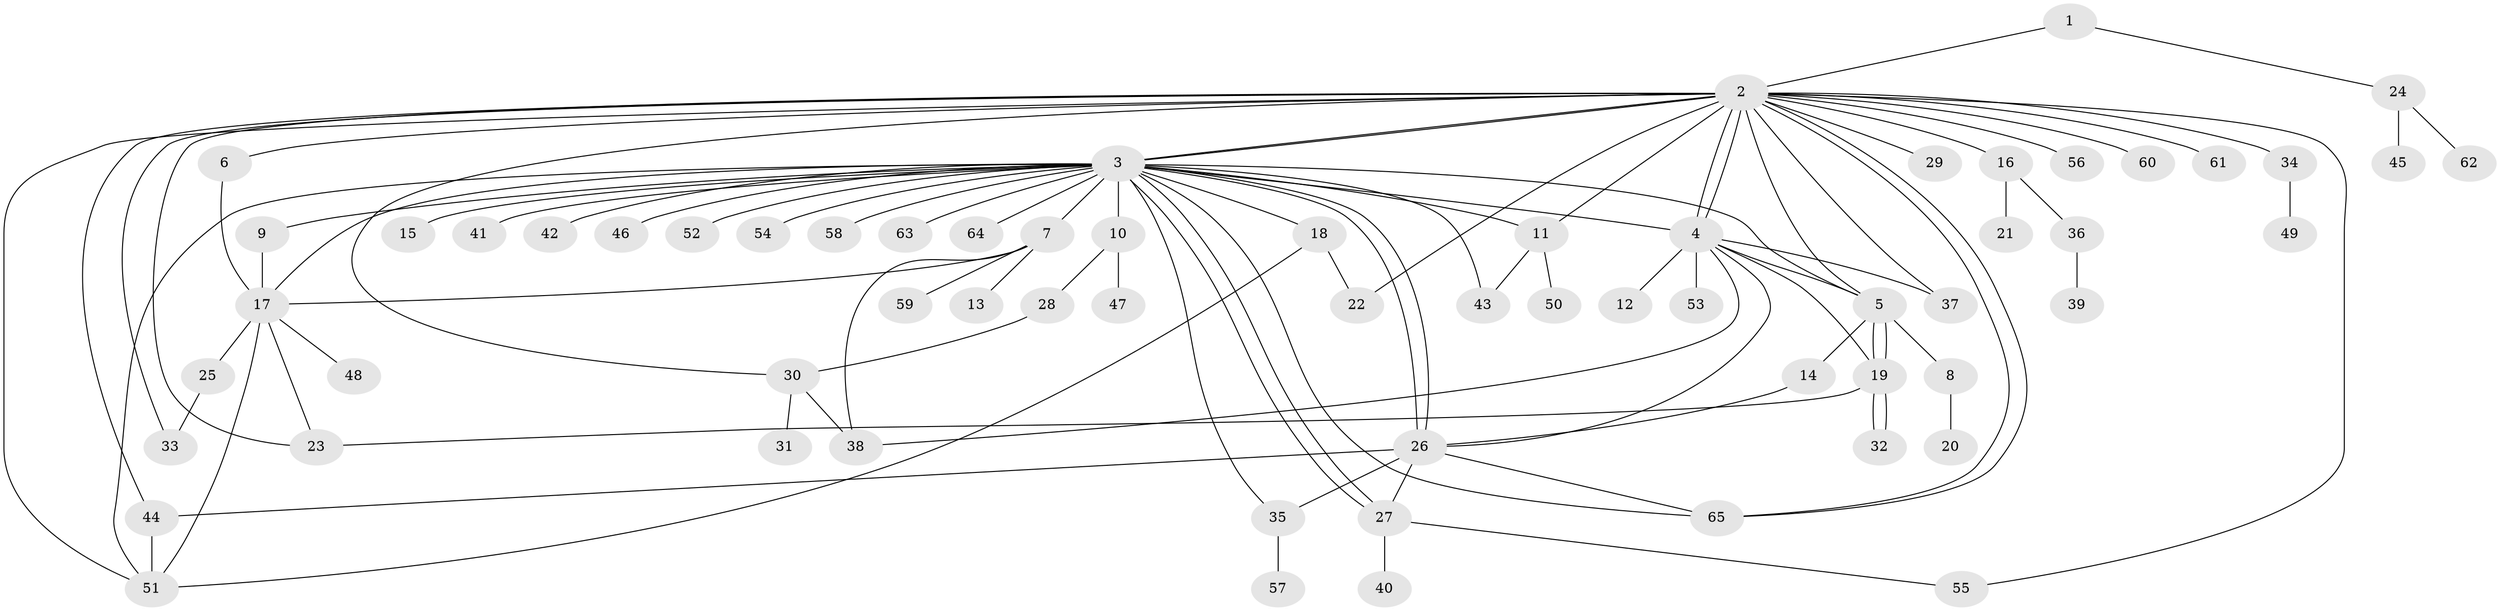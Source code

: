 // coarse degree distribution, {4: 0.05, 5: 0.1, 1: 0.55, 14: 0.05, 2: 0.1, 3: 0.05, 10: 0.05, 6: 0.05}
// Generated by graph-tools (version 1.1) at 2025/36/03/04/25 23:36:51]
// undirected, 65 vertices, 100 edges
graph export_dot {
  node [color=gray90,style=filled];
  1;
  2;
  3;
  4;
  5;
  6;
  7;
  8;
  9;
  10;
  11;
  12;
  13;
  14;
  15;
  16;
  17;
  18;
  19;
  20;
  21;
  22;
  23;
  24;
  25;
  26;
  27;
  28;
  29;
  30;
  31;
  32;
  33;
  34;
  35;
  36;
  37;
  38;
  39;
  40;
  41;
  42;
  43;
  44;
  45;
  46;
  47;
  48;
  49;
  50;
  51;
  52;
  53;
  54;
  55;
  56;
  57;
  58;
  59;
  60;
  61;
  62;
  63;
  64;
  65;
  1 -- 2;
  1 -- 24;
  2 -- 3;
  2 -- 3;
  2 -- 4;
  2 -- 4;
  2 -- 5;
  2 -- 6;
  2 -- 11;
  2 -- 16;
  2 -- 22;
  2 -- 23;
  2 -- 29;
  2 -- 30;
  2 -- 33;
  2 -- 34;
  2 -- 37;
  2 -- 44;
  2 -- 51;
  2 -- 55;
  2 -- 56;
  2 -- 60;
  2 -- 61;
  2 -- 65;
  2 -- 65;
  3 -- 4;
  3 -- 5;
  3 -- 7;
  3 -- 9;
  3 -- 10;
  3 -- 11;
  3 -- 15;
  3 -- 17;
  3 -- 18;
  3 -- 26;
  3 -- 26;
  3 -- 27;
  3 -- 27;
  3 -- 35;
  3 -- 41;
  3 -- 42;
  3 -- 43;
  3 -- 46;
  3 -- 51;
  3 -- 52;
  3 -- 54;
  3 -- 58;
  3 -- 63;
  3 -- 64;
  3 -- 65;
  4 -- 5;
  4 -- 12;
  4 -- 19;
  4 -- 26;
  4 -- 37;
  4 -- 38;
  4 -- 53;
  5 -- 8;
  5 -- 14;
  5 -- 19;
  5 -- 19;
  6 -- 17;
  7 -- 13;
  7 -- 17;
  7 -- 38;
  7 -- 59;
  8 -- 20;
  9 -- 17;
  10 -- 28;
  10 -- 47;
  11 -- 43;
  11 -- 50;
  14 -- 26;
  16 -- 21;
  16 -- 36;
  17 -- 23;
  17 -- 25;
  17 -- 48;
  17 -- 51;
  18 -- 22;
  18 -- 51;
  19 -- 23;
  19 -- 32;
  19 -- 32;
  24 -- 45;
  24 -- 62;
  25 -- 33;
  26 -- 27;
  26 -- 35;
  26 -- 44;
  26 -- 65;
  27 -- 40;
  27 -- 55;
  28 -- 30;
  30 -- 31;
  30 -- 38;
  34 -- 49;
  35 -- 57;
  36 -- 39;
  44 -- 51;
}
